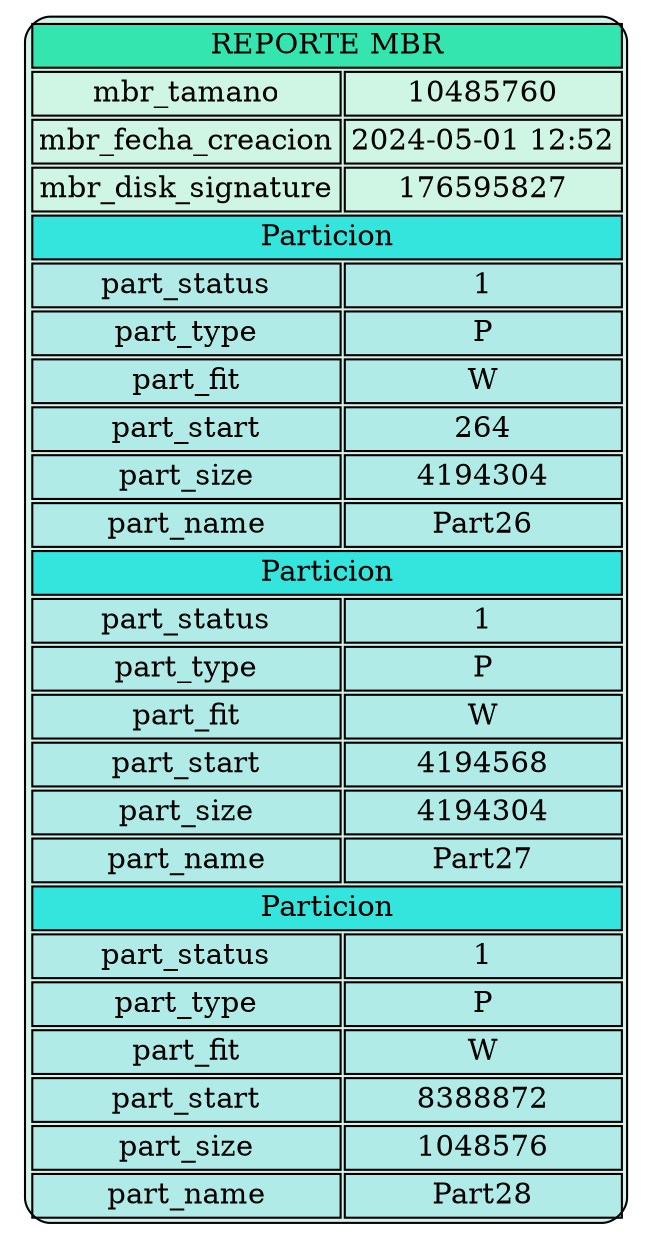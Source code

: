 digraph G {
  node0 [shape=none label=<
  <TABLE style="rounded" bgcolor="#d5f2e9">
  <TR>
  <TD COLSPAN = '2' bgcolor="#34e5b0">REPORTE MBR</TD>
  </TR>
  <TR>
 <TD bgcolor=" #cff5e5 ">mbr_tamano</TD>
  <TD bgcolor=" #cff5e5 ">10485760</TD>
  </TR><TR>
  <TD bgcolor=" #cff5e5 ">mbr_fecha_creacion</TD>
  <TD bgcolor=" #cff5e5 ">2024-05-01 12:52</TD>
  </TR>
  <TR>
  <TD bgcolor=" #cff5e5 ">mbr_disk_signature</TD>
  <TD bgcolor=" #cff5e5 ">176595827</TD>
  </TR><TR>
<TD COLSPAN = '2' bgcolor="#34e5dd">Particion</TD>
</TR>
<TR>
<TD bgcolor="#b0ebe8">part_status</TD>
<TD bgcolor="#b0ebe8">1</TD>
</TR>
<TR>
<TD bgcolor="#b0ebe8">part_type</TD>
<TD bgcolor="#b0ebe8">P</TD>
</TR>
<TR>
<TD bgcolor="#b0ebe8">part_fit</TD>
<TD bgcolor="#b0ebe8">W</TD>
</TR>
<TR>
<TD bgcolor="#b0ebe8">part_start</TD>
<TD bgcolor="#b0ebe8">264</TD>
</TR>
<TR>
<TD bgcolor="#b0ebe8">part_size</TD>
<TD bgcolor="#b0ebe8">4194304</TD>
</TR>
<TR>
<TD bgcolor="#b0ebe8">part_name</TD>
<TD bgcolor="#b0ebe8">Part26</TD>
</TR>
<TR>
<TD COLSPAN = '2' bgcolor="#34e5dd">Particion</TD>
</TR>
<TR>
<TD bgcolor="#b0ebe8">part_status</TD>
<TD bgcolor="#b0ebe8">1</TD>
</TR>
<TR>
<TD bgcolor="#b0ebe8">part_type</TD>
<TD bgcolor="#b0ebe8">P</TD>
</TR>
<TR>
<TD bgcolor="#b0ebe8">part_fit</TD>
<TD bgcolor="#b0ebe8">W</TD>
</TR>
<TR>
<TD bgcolor="#b0ebe8">part_start</TD>
<TD bgcolor="#b0ebe8">4194568</TD>
</TR>
<TR>
<TD bgcolor="#b0ebe8">part_size</TD>
<TD bgcolor="#b0ebe8">4194304</TD>
</TR>
<TR>
<TD bgcolor="#b0ebe8">part_name</TD>
<TD bgcolor="#b0ebe8">Part27</TD>
</TR>
<TR>
<TD COLSPAN = '2' bgcolor="#34e5dd">Particion</TD>
</TR>
<TR>
<TD bgcolor="#b0ebe8">part_status</TD>
<TD bgcolor="#b0ebe8">1</TD>
</TR>
<TR>
<TD bgcolor="#b0ebe8">part_type</TD>
<TD bgcolor="#b0ebe8">P</TD>
</TR>
<TR>
<TD bgcolor="#b0ebe8">part_fit</TD>
<TD bgcolor="#b0ebe8">W</TD>
</TR>
<TR>
<TD bgcolor="#b0ebe8">part_start</TD>
<TD bgcolor="#b0ebe8">8388872</TD>
</TR>
<TR>
<TD bgcolor="#b0ebe8">part_size</TD>
<TD bgcolor="#b0ebe8">1048576</TD>
</TR>
<TR>
<TD bgcolor="#b0ebe8">part_name</TD>
<TD bgcolor="#b0ebe8">Part28</TD>
</TR>
</TABLE>>];

}